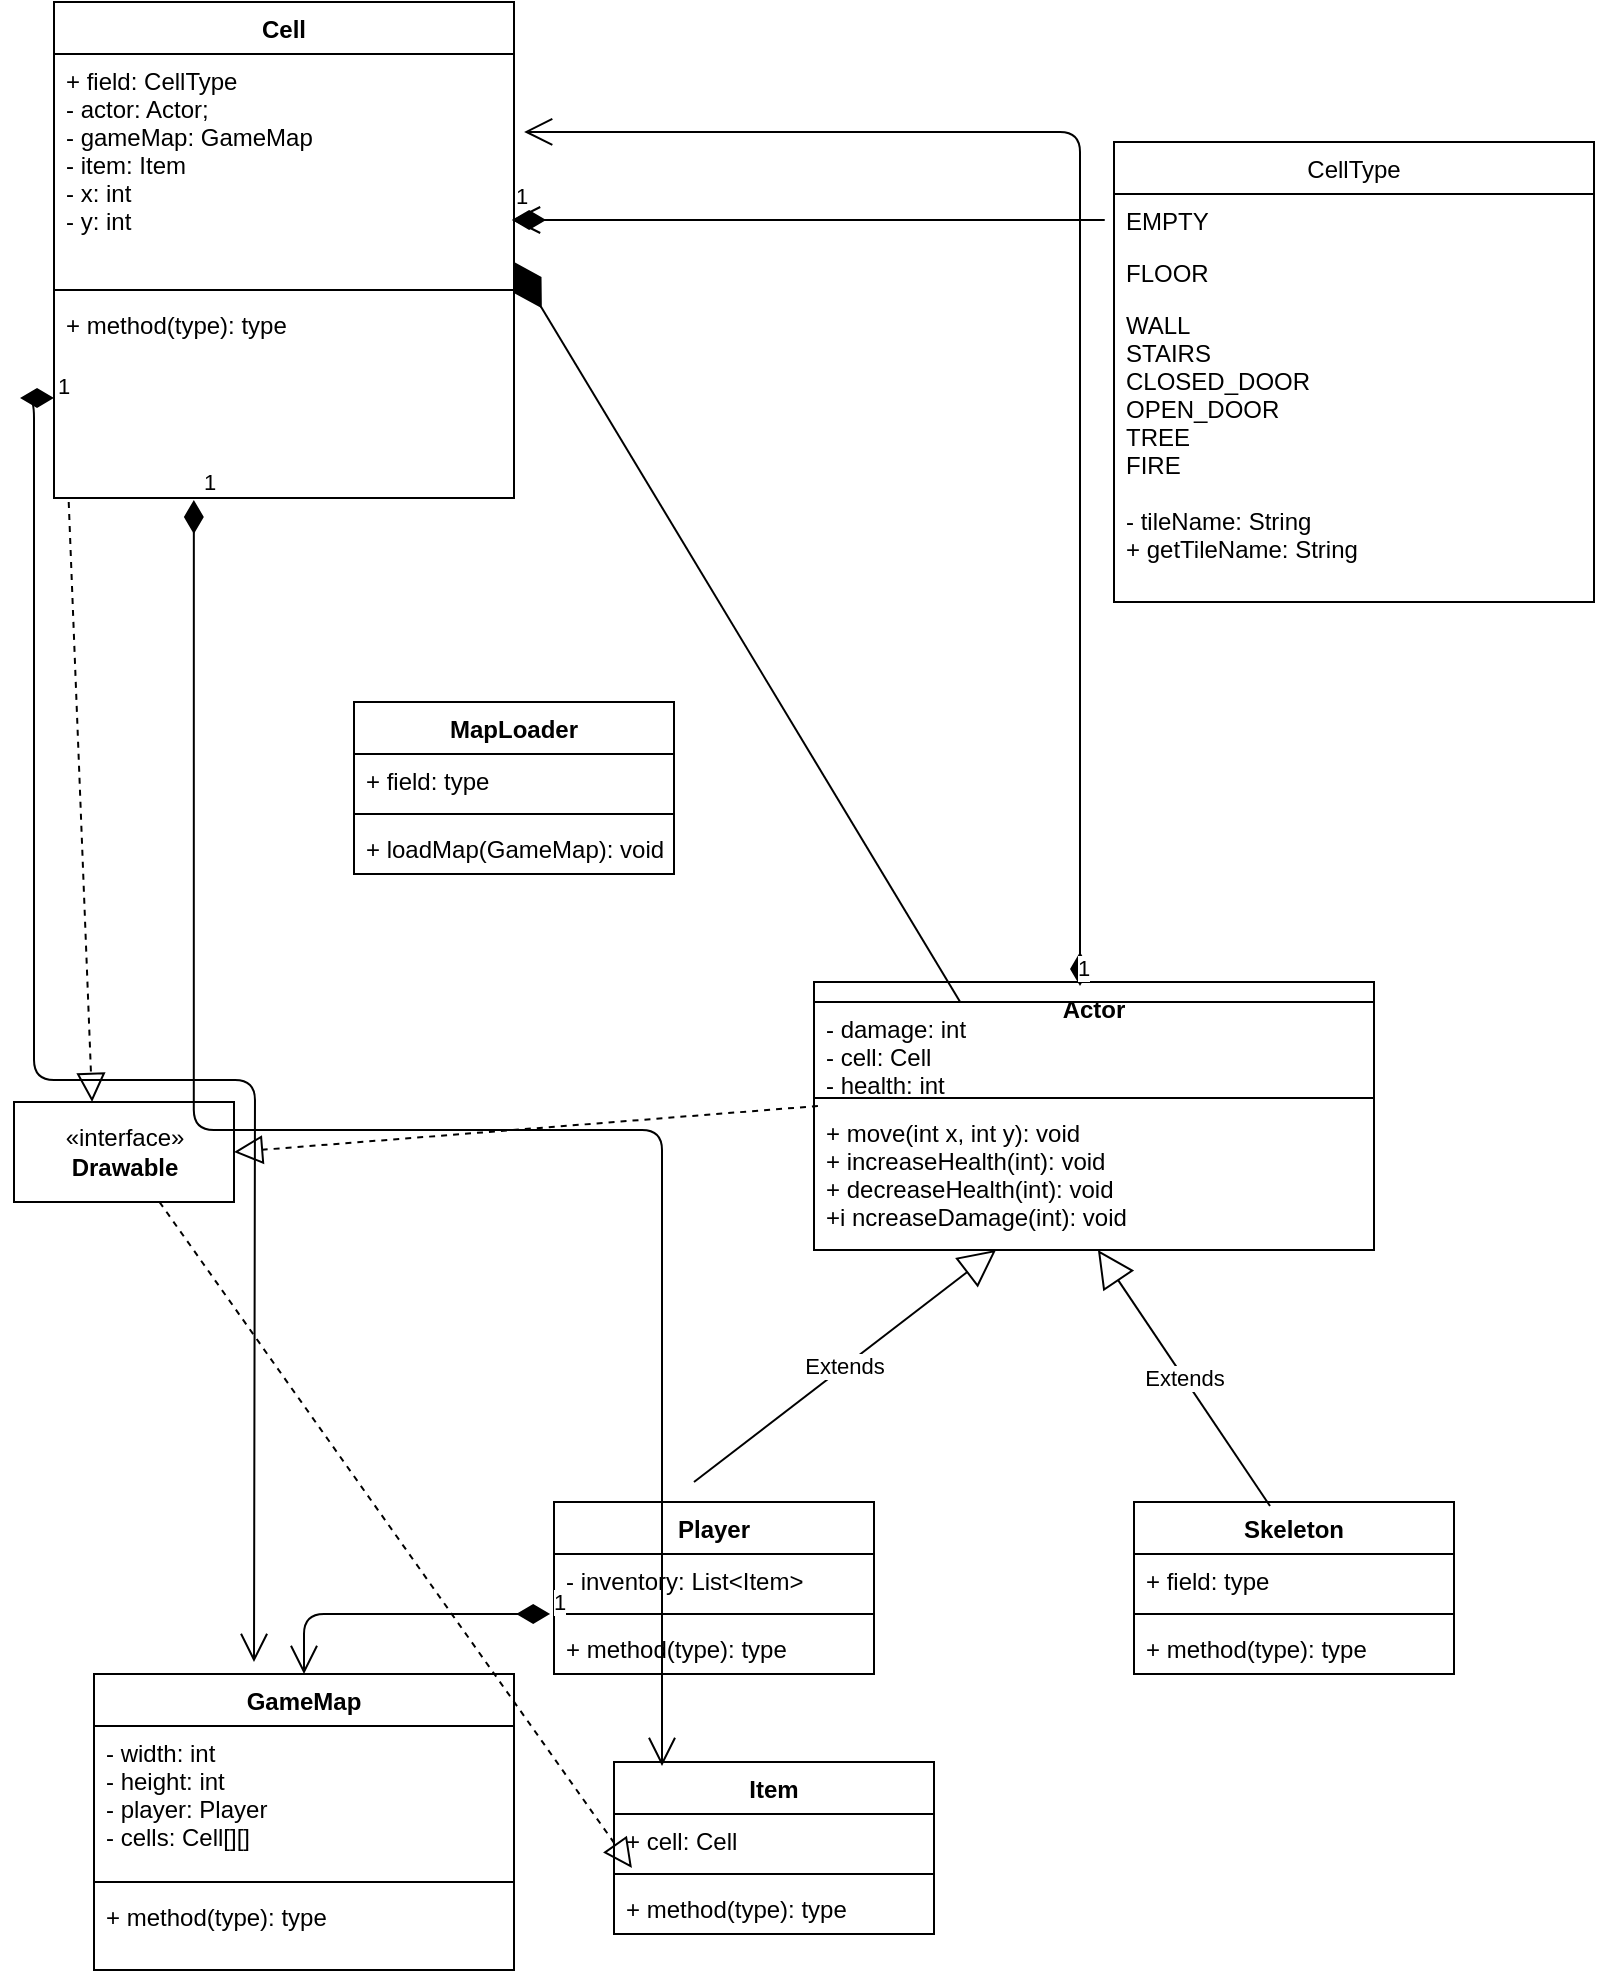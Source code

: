 <mxfile version="14.7.6" type="device"><diagram id="YvoqP4BzWRB_002if0Py" name="Page-1"><mxGraphModel dx="1334" dy="2186" grid="1" gridSize="10" guides="1" tooltips="1" connect="1" arrows="1" fold="1" page="1" pageScale="1" pageWidth="850" pageHeight="1100" math="0" shadow="0"><root><mxCell id="0"/><mxCell id="1" parent="0"/><mxCell id="0k3Vv4Duo2FKRB3YcqRQ-2" value="GameMap" style="swimlane;fontStyle=1;align=center;verticalAlign=top;childLayout=stackLayout;horizontal=1;startSize=26;horizontalStack=0;resizeParent=1;resizeParentMax=0;resizeLast=0;collapsible=1;marginBottom=0;" vertex="1" parent="1"><mxGeometry x="60" y="826" width="210" height="148" as="geometry"/></mxCell><mxCell id="0k3Vv4Duo2FKRB3YcqRQ-3" value="- width: int&#10;- height: int&#10;- player: Player&#10;- cells: Cell[][]" style="text;strokeColor=none;fillColor=none;align=left;verticalAlign=top;spacingLeft=4;spacingRight=4;overflow=hidden;rotatable=0;points=[[0,0.5],[1,0.5]];portConstraint=eastwest;" vertex="1" parent="0k3Vv4Duo2FKRB3YcqRQ-2"><mxGeometry y="26" width="210" height="74" as="geometry"/></mxCell><mxCell id="0k3Vv4Duo2FKRB3YcqRQ-4" value="" style="line;strokeWidth=1;fillColor=none;align=left;verticalAlign=middle;spacingTop=-1;spacingLeft=3;spacingRight=3;rotatable=0;labelPosition=right;points=[];portConstraint=eastwest;" vertex="1" parent="0k3Vv4Duo2FKRB3YcqRQ-2"><mxGeometry y="100" width="210" height="8" as="geometry"/></mxCell><mxCell id="0k3Vv4Duo2FKRB3YcqRQ-5" value="+ method(type): type" style="text;strokeColor=none;fillColor=none;align=left;verticalAlign=top;spacingLeft=4;spacingRight=4;overflow=hidden;rotatable=0;points=[[0,0.5],[1,0.5]];portConstraint=eastwest;" vertex="1" parent="0k3Vv4Duo2FKRB3YcqRQ-2"><mxGeometry y="108" width="210" height="40" as="geometry"/></mxCell><mxCell id="0k3Vv4Duo2FKRB3YcqRQ-6" value="Actor" style="swimlane;fontStyle=1;align=center;verticalAlign=top;childLayout=stackLayout;horizontal=1;startSize=10;horizontalStack=0;resizeParent=1;resizeParentMax=0;resizeLast=0;collapsible=1;marginBottom=0;" vertex="1" parent="1"><mxGeometry x="420" y="480" width="280" height="134" as="geometry"/></mxCell><mxCell id="0k3Vv4Duo2FKRB3YcqRQ-7" value="- damage: int&#10;- cell: Cell&#10;- health: int" style="text;strokeColor=none;fillColor=none;align=left;verticalAlign=top;spacingLeft=4;spacingRight=4;overflow=hidden;rotatable=0;points=[[0,0.5],[1,0.5]];portConstraint=eastwest;" vertex="1" parent="0k3Vv4Duo2FKRB3YcqRQ-6"><mxGeometry y="10" width="280" height="44" as="geometry"/></mxCell><mxCell id="0k3Vv4Duo2FKRB3YcqRQ-8" value="" style="line;strokeWidth=1;fillColor=none;align=left;verticalAlign=middle;spacingTop=-1;spacingLeft=3;spacingRight=3;rotatable=0;labelPosition=right;points=[];portConstraint=eastwest;" vertex="1" parent="0k3Vv4Duo2FKRB3YcqRQ-6"><mxGeometry y="54" width="280" height="8" as="geometry"/></mxCell><mxCell id="0k3Vv4Duo2FKRB3YcqRQ-9" value="+ move(int x, int y): void&#10;+ increaseHealth(int): void&#10;+ decreaseHealth(int): void&#10;+i ncreaseDamage(int): void" style="text;strokeColor=none;fillColor=none;align=left;verticalAlign=top;spacingLeft=4;spacingRight=4;overflow=hidden;rotatable=0;points=[[0,0.5],[1,0.5]];portConstraint=eastwest;" vertex="1" parent="0k3Vv4Duo2FKRB3YcqRQ-6"><mxGeometry y="62" width="280" height="72" as="geometry"/></mxCell><mxCell id="0k3Vv4Duo2FKRB3YcqRQ-10" value="Player" style="swimlane;fontStyle=1;align=center;verticalAlign=top;childLayout=stackLayout;horizontal=1;startSize=26;horizontalStack=0;resizeParent=1;resizeParentMax=0;resizeLast=0;collapsible=1;marginBottom=0;" vertex="1" parent="1"><mxGeometry x="290" y="740" width="160" height="86" as="geometry"/></mxCell><mxCell id="0k3Vv4Duo2FKRB3YcqRQ-11" value="- inventory: List&lt;Item&gt;" style="text;strokeColor=none;fillColor=none;align=left;verticalAlign=top;spacingLeft=4;spacingRight=4;overflow=hidden;rotatable=0;points=[[0,0.5],[1,0.5]];portConstraint=eastwest;" vertex="1" parent="0k3Vv4Duo2FKRB3YcqRQ-10"><mxGeometry y="26" width="160" height="26" as="geometry"/></mxCell><mxCell id="0k3Vv4Duo2FKRB3YcqRQ-12" value="" style="line;strokeWidth=1;fillColor=none;align=left;verticalAlign=middle;spacingTop=-1;spacingLeft=3;spacingRight=3;rotatable=0;labelPosition=right;points=[];portConstraint=eastwest;" vertex="1" parent="0k3Vv4Duo2FKRB3YcqRQ-10"><mxGeometry y="52" width="160" height="8" as="geometry"/></mxCell><mxCell id="0k3Vv4Duo2FKRB3YcqRQ-13" value="+ method(type): type" style="text;strokeColor=none;fillColor=none;align=left;verticalAlign=top;spacingLeft=4;spacingRight=4;overflow=hidden;rotatable=0;points=[[0,0.5],[1,0.5]];portConstraint=eastwest;" vertex="1" parent="0k3Vv4Duo2FKRB3YcqRQ-10"><mxGeometry y="60" width="160" height="26" as="geometry"/></mxCell><mxCell id="0k3Vv4Duo2FKRB3YcqRQ-14" value="Skeleton" style="swimlane;fontStyle=1;align=center;verticalAlign=top;childLayout=stackLayout;horizontal=1;startSize=26;horizontalStack=0;resizeParent=1;resizeParentMax=0;resizeLast=0;collapsible=1;marginBottom=0;" vertex="1" parent="1"><mxGeometry x="580" y="740" width="160" height="86" as="geometry"/></mxCell><mxCell id="0k3Vv4Duo2FKRB3YcqRQ-15" value="+ field: type" style="text;strokeColor=none;fillColor=none;align=left;verticalAlign=top;spacingLeft=4;spacingRight=4;overflow=hidden;rotatable=0;points=[[0,0.5],[1,0.5]];portConstraint=eastwest;" vertex="1" parent="0k3Vv4Duo2FKRB3YcqRQ-14"><mxGeometry y="26" width="160" height="26" as="geometry"/></mxCell><mxCell id="0k3Vv4Duo2FKRB3YcqRQ-16" value="" style="line;strokeWidth=1;fillColor=none;align=left;verticalAlign=middle;spacingTop=-1;spacingLeft=3;spacingRight=3;rotatable=0;labelPosition=right;points=[];portConstraint=eastwest;" vertex="1" parent="0k3Vv4Duo2FKRB3YcqRQ-14"><mxGeometry y="52" width="160" height="8" as="geometry"/></mxCell><mxCell id="0k3Vv4Duo2FKRB3YcqRQ-17" value="+ method(type): type" style="text;strokeColor=none;fillColor=none;align=left;verticalAlign=top;spacingLeft=4;spacingRight=4;overflow=hidden;rotatable=0;points=[[0,0.5],[1,0.5]];portConstraint=eastwest;" vertex="1" parent="0k3Vv4Duo2FKRB3YcqRQ-14"><mxGeometry y="60" width="160" height="26" as="geometry"/></mxCell><mxCell id="0k3Vv4Duo2FKRB3YcqRQ-18" value="MapLoader" style="swimlane;fontStyle=1;align=center;verticalAlign=top;childLayout=stackLayout;horizontal=1;startSize=26;horizontalStack=0;resizeParent=1;resizeParentMax=0;resizeLast=0;collapsible=1;marginBottom=0;" vertex="1" parent="1"><mxGeometry x="190" y="340" width="160" height="86" as="geometry"/></mxCell><mxCell id="0k3Vv4Duo2FKRB3YcqRQ-19" value="+ field: type" style="text;strokeColor=none;fillColor=none;align=left;verticalAlign=top;spacingLeft=4;spacingRight=4;overflow=hidden;rotatable=0;points=[[0,0.5],[1,0.5]];portConstraint=eastwest;" vertex="1" parent="0k3Vv4Duo2FKRB3YcqRQ-18"><mxGeometry y="26" width="160" height="26" as="geometry"/></mxCell><mxCell id="0k3Vv4Duo2FKRB3YcqRQ-20" value="" style="line;strokeWidth=1;fillColor=none;align=left;verticalAlign=middle;spacingTop=-1;spacingLeft=3;spacingRight=3;rotatable=0;labelPosition=right;points=[];portConstraint=eastwest;" vertex="1" parent="0k3Vv4Duo2FKRB3YcqRQ-18"><mxGeometry y="52" width="160" height="8" as="geometry"/></mxCell><mxCell id="0k3Vv4Duo2FKRB3YcqRQ-21" value="+ loadMap(GameMap): void" style="text;strokeColor=none;fillColor=none;align=left;verticalAlign=top;spacingLeft=4;spacingRight=4;overflow=hidden;rotatable=0;points=[[0,0.5],[1,0.5]];portConstraint=eastwest;" vertex="1" parent="0k3Vv4Duo2FKRB3YcqRQ-18"><mxGeometry y="60" width="160" height="26" as="geometry"/></mxCell><mxCell id="0k3Vv4Duo2FKRB3YcqRQ-26" value="«interface»&lt;br&gt;&lt;b&gt;Drawable&lt;/b&gt;" style="html=1;" vertex="1" parent="1"><mxGeometry x="20" y="540" width="110" height="50" as="geometry"/></mxCell><mxCell id="0k3Vv4Duo2FKRB3YcqRQ-27" value="CellType" style="swimlane;fontStyle=0;childLayout=stackLayout;horizontal=1;startSize=26;fillColor=none;horizontalStack=0;resizeParent=1;resizeParentMax=0;resizeLast=0;collapsible=1;marginBottom=0;" vertex="1" parent="1"><mxGeometry x="570" y="60" width="240" height="230" as="geometry"/></mxCell><mxCell id="0k3Vv4Duo2FKRB3YcqRQ-28" value="EMPTY" style="text;strokeColor=none;fillColor=none;align=left;verticalAlign=top;spacingLeft=4;spacingRight=4;overflow=hidden;rotatable=0;points=[[0,0.5],[1,0.5]];portConstraint=eastwest;" vertex="1" parent="0k3Vv4Duo2FKRB3YcqRQ-27"><mxGeometry y="26" width="240" height="26" as="geometry"/></mxCell><mxCell id="0k3Vv4Duo2FKRB3YcqRQ-29" value="FLOOR" style="text;strokeColor=none;fillColor=none;align=left;verticalAlign=top;spacingLeft=4;spacingRight=4;overflow=hidden;rotatable=0;points=[[0,0.5],[1,0.5]];portConstraint=eastwest;" vertex="1" parent="0k3Vv4Duo2FKRB3YcqRQ-27"><mxGeometry y="52" width="240" height="26" as="geometry"/></mxCell><mxCell id="0k3Vv4Duo2FKRB3YcqRQ-30" value="WALL&#10;STAIRS&#10;CLOSED_DOOR&#10;OPEN_DOOR&#10;TREE&#10;FIRE&#10;&#10;- tileName: String&#10;+ getTileName: String" style="text;strokeColor=none;fillColor=none;align=left;verticalAlign=top;spacingLeft=4;spacingRight=4;overflow=hidden;rotatable=0;points=[[0,0.5],[1,0.5]];portConstraint=eastwest;" vertex="1" parent="0k3Vv4Duo2FKRB3YcqRQ-27"><mxGeometry y="78" width="240" height="152" as="geometry"/></mxCell><mxCell id="0k3Vv4Duo2FKRB3YcqRQ-31" value="Cell" style="swimlane;fontStyle=1;align=center;verticalAlign=top;childLayout=stackLayout;horizontal=1;startSize=26;horizontalStack=0;resizeParent=1;resizeParentMax=0;resizeLast=0;collapsible=1;marginBottom=0;" vertex="1" parent="1"><mxGeometry x="40" y="-10" width="230" height="248" as="geometry"/></mxCell><mxCell id="0k3Vv4Duo2FKRB3YcqRQ-32" value="+ field: CellType&#10;- actor: Actor;&#10;- gameMap: GameMap&#10;- item: Item&#10;- x: int&#10;- y: int&#10;" style="text;strokeColor=none;fillColor=none;align=left;verticalAlign=top;spacingLeft=4;spacingRight=4;overflow=hidden;rotatable=0;points=[[0,0.5],[1,0.5]];portConstraint=eastwest;" vertex="1" parent="0k3Vv4Duo2FKRB3YcqRQ-31"><mxGeometry y="26" width="230" height="114" as="geometry"/></mxCell><mxCell id="0k3Vv4Duo2FKRB3YcqRQ-33" value="" style="line;strokeWidth=1;fillColor=none;align=left;verticalAlign=middle;spacingTop=-1;spacingLeft=3;spacingRight=3;rotatable=0;labelPosition=right;points=[];portConstraint=eastwest;" vertex="1" parent="0k3Vv4Duo2FKRB3YcqRQ-31"><mxGeometry y="140" width="230" height="8" as="geometry"/></mxCell><mxCell id="0k3Vv4Duo2FKRB3YcqRQ-34" value="+ method(type): type" style="text;strokeColor=none;fillColor=none;align=left;verticalAlign=top;spacingLeft=4;spacingRight=4;overflow=hidden;rotatable=0;points=[[0,0.5],[1,0.5]];portConstraint=eastwest;" vertex="1" parent="0k3Vv4Duo2FKRB3YcqRQ-31"><mxGeometry y="148" width="230" height="100" as="geometry"/></mxCell><mxCell id="0k3Vv4Duo2FKRB3YcqRQ-36" value="1" style="endArrow=open;html=1;endSize=12;startArrow=diamondThin;startSize=14;startFill=1;edgeStyle=orthogonalEdgeStyle;align=left;verticalAlign=bottom;exitX=0.475;exitY=0.015;exitDx=0;exitDy=0;exitPerimeter=0;entryX=1.022;entryY=0.342;entryDx=0;entryDy=0;entryPerimeter=0;" edge="1" parent="1" source="0k3Vv4Duo2FKRB3YcqRQ-6" target="0k3Vv4Duo2FKRB3YcqRQ-32"><mxGeometry x="-1" y="3" relative="1" as="geometry"><mxPoint x="660" y="580" as="sourcePoint"/><mxPoint x="820" y="580" as="targetPoint"/></mxGeometry></mxCell><mxCell id="0k3Vv4Duo2FKRB3YcqRQ-42" value="Extends" style="endArrow=block;endSize=16;endFill=0;html=1;entryX=0.325;entryY=1;entryDx=0;entryDy=0;entryPerimeter=0;" edge="1" parent="1" target="0k3Vv4Duo2FKRB3YcqRQ-9"><mxGeometry width="160" relative="1" as="geometry"><mxPoint x="360" y="730" as="sourcePoint"/><mxPoint x="450" y="550" as="targetPoint"/></mxGeometry></mxCell><mxCell id="0k3Vv4Duo2FKRB3YcqRQ-47" value="Extends" style="endArrow=block;endSize=16;endFill=0;html=1;exitX=0.425;exitY=0.023;exitDx=0;exitDy=0;exitPerimeter=0;entryX=0.507;entryY=1;entryDx=0;entryDy=0;entryPerimeter=0;" edge="1" parent="1" source="0k3Vv4Duo2FKRB3YcqRQ-14" target="0k3Vv4Duo2FKRB3YcqRQ-9"><mxGeometry width="160" relative="1" as="geometry"><mxPoint x="290" y="550" as="sourcePoint"/><mxPoint x="450" y="550" as="targetPoint"/></mxGeometry></mxCell><mxCell id="0k3Vv4Duo2FKRB3YcqRQ-48" value="" style="endArrow=block;dashed=1;endFill=0;endSize=12;html=1;exitX=0.007;exitY=0;exitDx=0;exitDy=0;exitPerimeter=0;entryX=1;entryY=0.5;entryDx=0;entryDy=0;" edge="1" parent="1" source="0k3Vv4Duo2FKRB3YcqRQ-9" target="0k3Vv4Duo2FKRB3YcqRQ-26"><mxGeometry width="160" relative="1" as="geometry"><mxPoint x="290" y="550" as="sourcePoint"/><mxPoint x="120" y="620" as="targetPoint"/></mxGeometry></mxCell><mxCell id="0k3Vv4Duo2FKRB3YcqRQ-51" value="" style="endArrow=block;dashed=1;endFill=0;endSize=12;html=1;entryX=0.355;entryY=0;entryDx=0;entryDy=0;entryPerimeter=0;exitX=0.032;exitY=1.02;exitDx=0;exitDy=0;exitPerimeter=0;" edge="1" parent="1" source="0k3Vv4Duo2FKRB3YcqRQ-34" target="0k3Vv4Duo2FKRB3YcqRQ-26"><mxGeometry width="160" relative="1" as="geometry"><mxPoint x="210" y="460" as="sourcePoint"/><mxPoint x="370" y="460" as="targetPoint"/></mxGeometry></mxCell><mxCell id="0k3Vv4Duo2FKRB3YcqRQ-52" value="" style="endArrow=diamondThin;endFill=1;endSize=24;html=1;exitX=0.261;exitY=0;exitDx=0;exitDy=0;exitPerimeter=0;" edge="1" parent="1" source="0k3Vv4Duo2FKRB3YcqRQ-7"><mxGeometry width="160" relative="1" as="geometry"><mxPoint x="210" y="460" as="sourcePoint"/><mxPoint x="270" y="120" as="targetPoint"/></mxGeometry></mxCell><mxCell id="0k3Vv4Duo2FKRB3YcqRQ-53" value="1" style="endArrow=open;html=1;endSize=12;startArrow=diamondThin;startSize=14;startFill=1;edgeStyle=orthogonalEdgeStyle;align=left;verticalAlign=bottom;exitX=0.996;exitY=0.728;exitDx=0;exitDy=0;exitPerimeter=0;" edge="1" parent="1" source="0k3Vv4Duo2FKRB3YcqRQ-32"><mxGeometry x="-1" y="3" relative="1" as="geometry"><mxPoint x="210" y="460" as="sourcePoint"/><mxPoint x="269" y="99" as="targetPoint"/><Array as="points"><mxPoint x="570" y="99"/><mxPoint x="570" y="99"/></Array></mxGeometry></mxCell><mxCell id="0k3Vv4Duo2FKRB3YcqRQ-54" value="1" style="endArrow=open;html=1;endSize=12;startArrow=diamondThin;startSize=14;startFill=1;edgeStyle=orthogonalEdgeStyle;align=left;verticalAlign=bottom;" edge="1" parent="1" source="0k3Vv4Duo2FKRB3YcqRQ-34"><mxGeometry x="-1" y="3" relative="1" as="geometry"><mxPoint x="210" y="460" as="sourcePoint"/><mxPoint x="140" y="820" as="targetPoint"/></mxGeometry></mxCell><mxCell id="0k3Vv4Duo2FKRB3YcqRQ-55" value="Item" style="swimlane;fontStyle=1;align=center;verticalAlign=top;childLayout=stackLayout;horizontal=1;startSize=26;horizontalStack=0;resizeParent=1;resizeParentMax=0;resizeLast=0;collapsible=1;marginBottom=0;" vertex="1" parent="1"><mxGeometry x="320" y="870" width="160" height="86" as="geometry"/></mxCell><mxCell id="0k3Vv4Duo2FKRB3YcqRQ-56" value="+ cell: Cell" style="text;strokeColor=none;fillColor=none;align=left;verticalAlign=top;spacingLeft=4;spacingRight=4;overflow=hidden;rotatable=0;points=[[0,0.5],[1,0.5]];portConstraint=eastwest;" vertex="1" parent="0k3Vv4Duo2FKRB3YcqRQ-55"><mxGeometry y="26" width="160" height="26" as="geometry"/></mxCell><mxCell id="0k3Vv4Duo2FKRB3YcqRQ-57" value="" style="line;strokeWidth=1;fillColor=none;align=left;verticalAlign=middle;spacingTop=-1;spacingLeft=3;spacingRight=3;rotatable=0;labelPosition=right;points=[];portConstraint=eastwest;" vertex="1" parent="0k3Vv4Duo2FKRB3YcqRQ-55"><mxGeometry y="52" width="160" height="8" as="geometry"/></mxCell><mxCell id="0k3Vv4Duo2FKRB3YcqRQ-58" value="+ method(type): type" style="text;strokeColor=none;fillColor=none;align=left;verticalAlign=top;spacingLeft=4;spacingRight=4;overflow=hidden;rotatable=0;points=[[0,0.5],[1,0.5]];portConstraint=eastwest;" vertex="1" parent="0k3Vv4Duo2FKRB3YcqRQ-55"><mxGeometry y="60" width="160" height="26" as="geometry"/></mxCell><mxCell id="0k3Vv4Duo2FKRB3YcqRQ-61" value="" style="endArrow=block;dashed=1;endFill=0;endSize=12;html=1;entryX=0.056;entryY=1.038;entryDx=0;entryDy=0;entryPerimeter=0;" edge="1" parent="1" source="0k3Vv4Duo2FKRB3YcqRQ-26" target="0k3Vv4Duo2FKRB3YcqRQ-56"><mxGeometry width="160" relative="1" as="geometry"><mxPoint x="210" y="460" as="sourcePoint"/><mxPoint x="310" y="910" as="targetPoint"/></mxGeometry></mxCell><mxCell id="0k3Vv4Duo2FKRB3YcqRQ-62" value="1" style="endArrow=open;html=1;endSize=12;startArrow=diamondThin;startSize=14;startFill=1;edgeStyle=orthogonalEdgeStyle;align=left;verticalAlign=bottom;entryX=0.15;entryY=0.023;entryDx=0;entryDy=0;entryPerimeter=0;exitX=0.304;exitY=1.01;exitDx=0;exitDy=0;exitPerimeter=0;" edge="1" parent="1" source="0k3Vv4Duo2FKRB3YcqRQ-34" target="0k3Vv4Duo2FKRB3YcqRQ-55"><mxGeometry x="-1" y="3" relative="1" as="geometry"><mxPoint x="210" y="460" as="sourcePoint"/><mxPoint x="370" y="460" as="targetPoint"/></mxGeometry></mxCell><mxCell id="0k3Vv4Duo2FKRB3YcqRQ-63" value="1" style="endArrow=open;html=1;endSize=12;startArrow=diamondThin;startSize=14;startFill=1;edgeStyle=orthogonalEdgeStyle;align=left;verticalAlign=bottom;exitX=-0.012;exitY=1.154;exitDx=0;exitDy=0;exitPerimeter=0;" edge="1" parent="1" source="0k3Vv4Duo2FKRB3YcqRQ-11" target="0k3Vv4Duo2FKRB3YcqRQ-2"><mxGeometry x="-1" y="3" relative="1" as="geometry"><mxPoint x="290" y="450" as="sourcePoint"/><mxPoint x="450" y="450" as="targetPoint"/></mxGeometry></mxCell></root></mxGraphModel></diagram></mxfile>